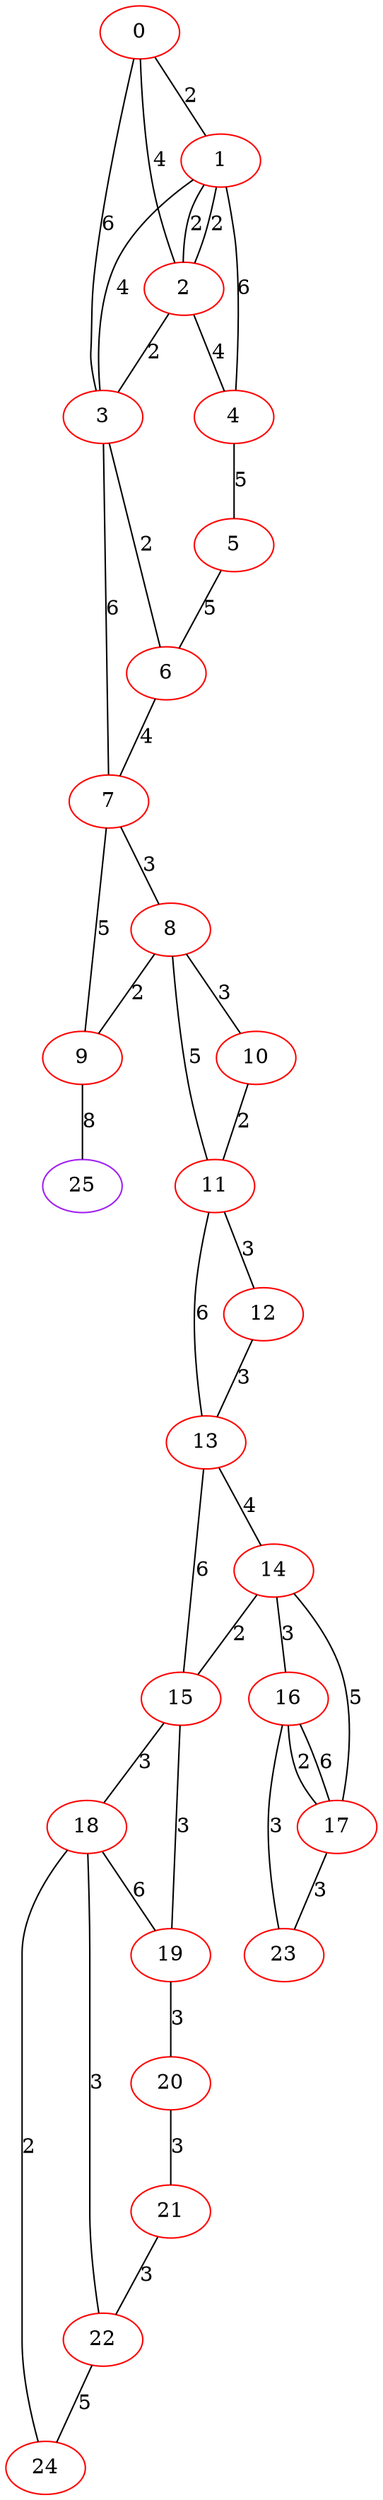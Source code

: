 graph "" {
0 [color=red, weight=1];
1 [color=red, weight=1];
2 [color=red, weight=1];
3 [color=red, weight=1];
4 [color=red, weight=1];
5 [color=red, weight=1];
6 [color=red, weight=1];
7 [color=red, weight=1];
8 [color=red, weight=1];
9 [color=red, weight=1];
10 [color=red, weight=1];
11 [color=red, weight=1];
12 [color=red, weight=1];
13 [color=red, weight=1];
14 [color=red, weight=1];
15 [color=red, weight=1];
16 [color=red, weight=1];
17 [color=red, weight=1];
18 [color=red, weight=1];
19 [color=red, weight=1];
20 [color=red, weight=1];
21 [color=red, weight=1];
22 [color=red, weight=1];
23 [color=red, weight=1];
24 [color=red, weight=1];
25 [color=purple, weight=4];
0 -- 1  [key=0, label=2];
0 -- 2  [key=0, label=4];
0 -- 3  [key=0, label=6];
1 -- 2  [key=0, label=2];
1 -- 2  [key=1, label=2];
1 -- 3  [key=0, label=4];
1 -- 4  [key=0, label=6];
2 -- 3  [key=0, label=2];
2 -- 4  [key=0, label=4];
3 -- 6  [key=0, label=2];
3 -- 7  [key=0, label=6];
4 -- 5  [key=0, label=5];
5 -- 6  [key=0, label=5];
6 -- 7  [key=0, label=4];
7 -- 8  [key=0, label=3];
7 -- 9  [key=0, label=5];
8 -- 9  [key=0, label=2];
8 -- 10  [key=0, label=3];
8 -- 11  [key=0, label=5];
9 -- 25  [key=0, label=8];
10 -- 11  [key=0, label=2];
11 -- 12  [key=0, label=3];
11 -- 13  [key=0, label=6];
12 -- 13  [key=0, label=3];
13 -- 14  [key=0, label=4];
13 -- 15  [key=0, label=6];
14 -- 16  [key=0, label=3];
14 -- 17  [key=0, label=5];
14 -- 15  [key=0, label=2];
15 -- 18  [key=0, label=3];
15 -- 19  [key=0, label=3];
16 -- 17  [key=0, label=2];
16 -- 17  [key=1, label=6];
16 -- 23  [key=0, label=3];
17 -- 23  [key=0, label=3];
18 -- 24  [key=0, label=2];
18 -- 19  [key=0, label=6];
18 -- 22  [key=0, label=3];
19 -- 20  [key=0, label=3];
20 -- 21  [key=0, label=3];
21 -- 22  [key=0, label=3];
22 -- 24  [key=0, label=5];
}
